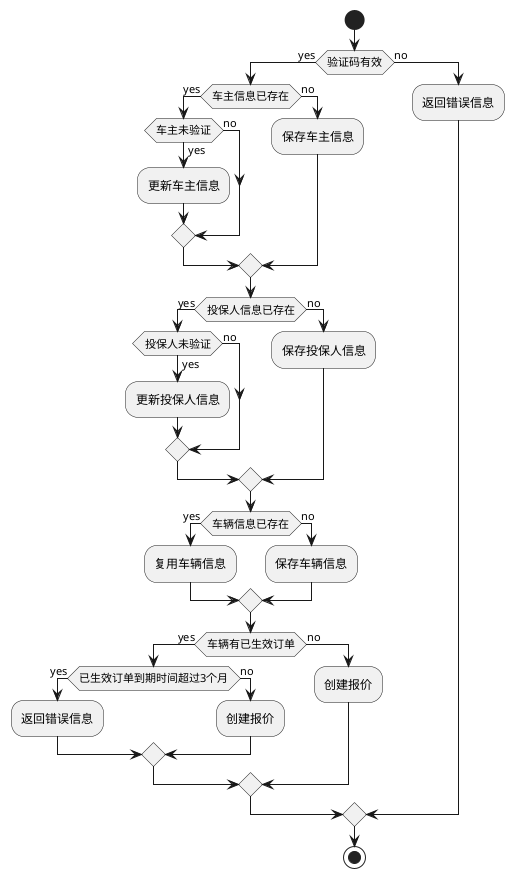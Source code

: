 @startuml

start

if (验证码有效) then (yes)
  if (车主信息已存在) then (yes)
    if (车主未验证) then (yes)
      :更新车主信息;
    else (no)
    endif
  else (no)
    :保存车主信息;
  endif
  if (投保人信息已存在) then (yes)
    if (投保人未验证) then (yes)
      :更新投保人信息;
    else (no)
    endif
  else (no)
    :保存投保人信息;
  endif
  if (车辆信息已存在) then (yes)
    :复用车辆信息;
  else (no)
    :保存车辆信息;
  endif
  if (车辆有已生效订单) then (yes)
    if (已生效订单到期时间超过3个月) then (yes)
      :返回错误信息;
    else (no)
      :创建报价;
    endif
  else (no)
    :创建报价;
  endif
else (no)
  :返回错误信息;
endif

stop

@enduml
